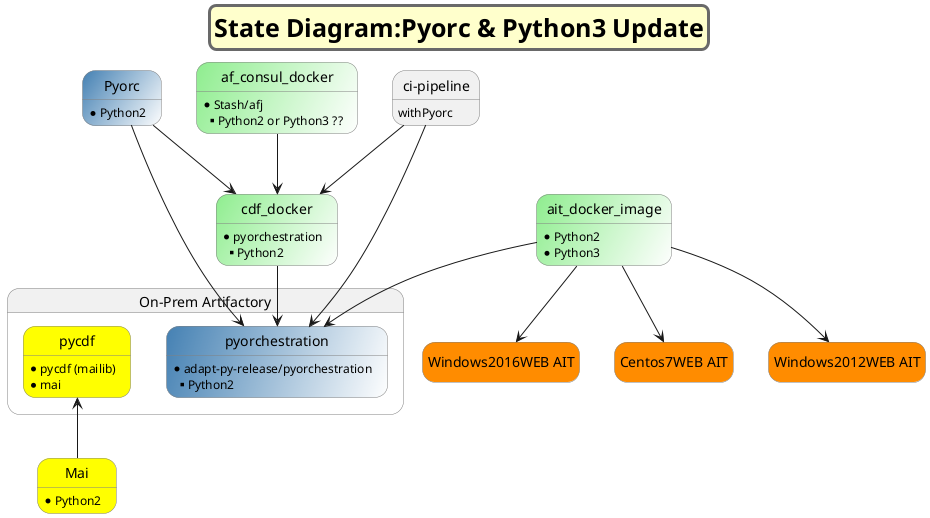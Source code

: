 ' 
' reference       : http://plantuml.com/state-diagram
' skinparam       : http://plantuml.com/skinparam
' common commands : http://plantuml.com/commons
' color codes     : http://plantuml.com/color
' arror direction : http://plantuml.com/component-diagram
' notes           : http://plantuml.com/state-diagram
'--------------------------------------
@startuml
hide empty description
'scale 900 width
'scale max 1024 width

'---- Title Format Settings ----
skinparam titleBorderRoundCorner 15
skinparam titleBorderThickness 3
skinparam titleBorderColor DimGray
skinparam titleBackgroundColor business
skinparam titleFontSize 25

'---- Object Format Settings ----
skinparam state {
  StartColor MediumBlue
  EndColor Red
  BorderColor Gray
  BackgroundColor<<docker_bkgd>> lightgreen/White
  BackgroundColor<<ait_bkgd>> darkorange
  BackgroundColor<<mai_bkgd>> #Yellow
  BackgroundColor<<jenkins_file>> LightSteelBlue
  BackgroundColor<<pyorc_bkgd>> #CadetBlue/White
  BackgroundColor<<telemetry_bkgd>> #Gray/White
  BackgroundColor<<pyorc_bkgd>> #SteelBlue/White
  'FontName Aapex 

}

title State Diagram:Pyorc & Python3 Update

state "cdf_docker" as cdfdoc <<docker_bkgd>> {
    cdfdoc : * pyorchestration
    cdfdoc :  ** Python2
}

state "ait_docker_image" as aitdoc <<docker_bkgd>>{
    aitdoc : * Python2
    aitdoc : * Python3
}

state "af_consul_docker" as afconsul <<docker_bkgd>>
    afconsul: * Stash/afj
    afconsul: ** Python2 or Python3 ??


state "Pyorc" as pyorc <<pyorc_bkgd>> {
    pyorc : * Python2
}

state "Mai" as mai <<mai_bkgd>> {
    mai : * Python2
}

state "Windows2016WEB AIT" as win2016ait <<ait_bkgd>>

state "Centos7WEB AIT" as centos7ait <<ait_bkgd>>

state "Windows2012WEB AIT" as win2012ait <<ait_bkgd>>

state "On-Prem Artifactory" as opArtifact {
    
    state "pyorchestration" as pyorcArtifact <<pyorc_bkgd>> {
        pyorcArtifact: * adapt-py-release/pyorchestration
        pyorcArtifact: ** Python2
    }

    state "pycdf" as maipycdf <<mai_bkgd>> {
        maipycdf : * pycdf (mailib)
        maipycdf : * mai
    }

}

state "ci-pipeline" as ci 
    ci : withPyorc

ci --> cdfdoc
ci -down-> pyorcArtifact


afconsul --> cdfdoc

aitdoc --> win2016ait
aitdoc --> centos7ait
aitdoc --> win2012ait
aitdoc --> pyorcArtifact

mai -up-> maipycdf

pyorc --> cdfdoc
pyorc -> pyorcArtifact



cdfdoc --> pyorcArtifact



@enduml